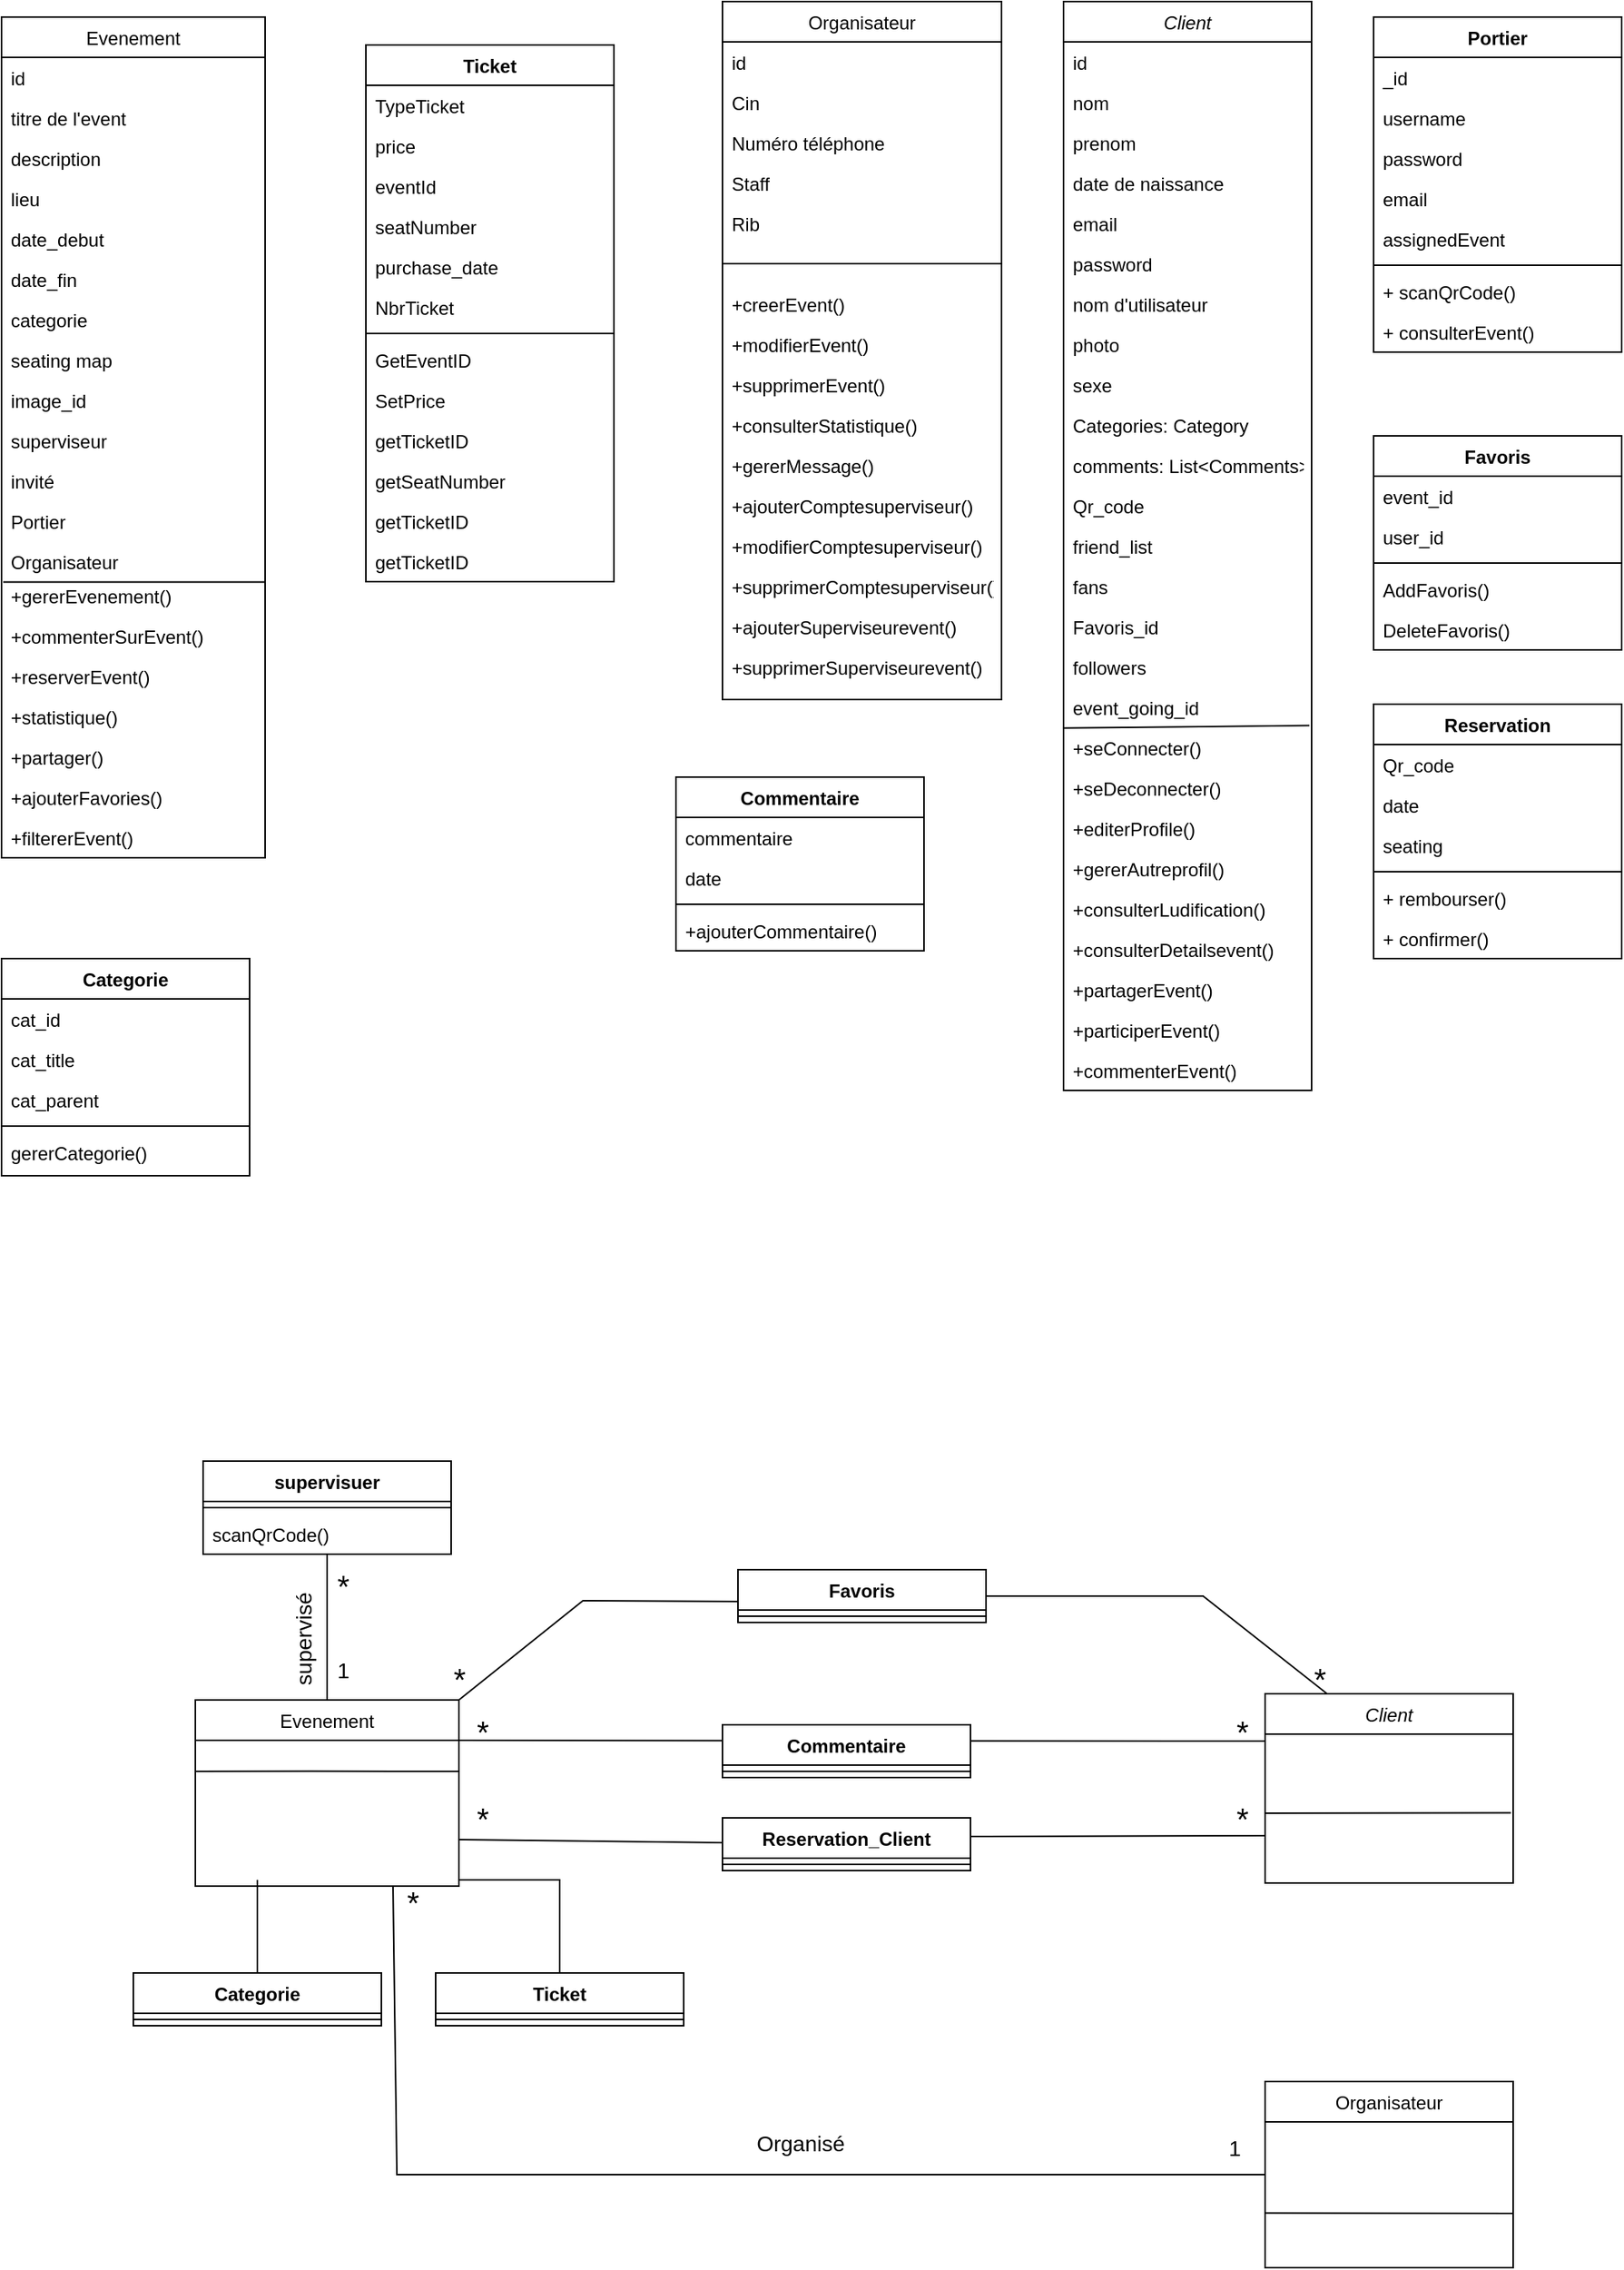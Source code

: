 <mxfile version="21.0.2" type="github">
  <diagram id="C5RBs43oDa-KdzZeNtuy" name="Page-1">
    <mxGraphModel dx="2037" dy="1052" grid="1" gridSize="10" guides="1" tooltips="1" connect="1" arrows="1" fold="1" page="1" pageScale="1" pageWidth="1169" pageHeight="827" math="0" shadow="0">
      <root>
        <mxCell id="WIyWlLk6GJQsqaUBKTNV-0" />
        <mxCell id="WIyWlLk6GJQsqaUBKTNV-1" parent="WIyWlLk6GJQsqaUBKTNV-0" />
        <mxCell id="lZmtQ1H5wP_6aCsop2Vp-1" value="Favoris" style="swimlane;fontStyle=1;align=center;verticalAlign=top;childLayout=stackLayout;horizontal=1;startSize=26;horizontalStack=0;resizeParent=1;resizeParentMax=0;resizeLast=0;collapsible=1;marginBottom=0;" parent="WIyWlLk6GJQsqaUBKTNV-1" vertex="1">
          <mxGeometry x="940" y="320" width="160" height="138" as="geometry" />
        </mxCell>
        <mxCell id="lZmtQ1H5wP_6aCsop2Vp-3" value="event_id" style="text;strokeColor=none;fillColor=none;align=left;verticalAlign=top;spacingLeft=4;spacingRight=4;overflow=hidden;rotatable=0;points=[[0,0.5],[1,0.5]];portConstraint=eastwest;" parent="lZmtQ1H5wP_6aCsop2Vp-1" vertex="1">
          <mxGeometry y="26" width="160" height="26" as="geometry" />
        </mxCell>
        <mxCell id="lZmtQ1H5wP_6aCsop2Vp-4" value="user_id" style="text;strokeColor=none;fillColor=none;align=left;verticalAlign=top;spacingLeft=4;spacingRight=4;overflow=hidden;rotatable=0;points=[[0,0.5],[1,0.5]];portConstraint=eastwest;" parent="lZmtQ1H5wP_6aCsop2Vp-1" vertex="1">
          <mxGeometry y="52" width="160" height="26" as="geometry" />
        </mxCell>
        <mxCell id="lZmtQ1H5wP_6aCsop2Vp-5" value="" style="line;strokeWidth=1;fillColor=none;align=left;verticalAlign=middle;spacingTop=-1;spacingLeft=3;spacingRight=3;rotatable=0;labelPosition=right;points=[];portConstraint=eastwest;strokeColor=inherit;" parent="lZmtQ1H5wP_6aCsop2Vp-1" vertex="1">
          <mxGeometry y="78" width="160" height="8" as="geometry" />
        </mxCell>
        <mxCell id="lZmtQ1H5wP_6aCsop2Vp-6" value="AddFavoris()" style="text;strokeColor=none;fillColor=none;align=left;verticalAlign=top;spacingLeft=4;spacingRight=4;overflow=hidden;rotatable=0;points=[[0,0.5],[1,0.5]];portConstraint=eastwest;" parent="lZmtQ1H5wP_6aCsop2Vp-1" vertex="1">
          <mxGeometry y="86" width="160" height="26" as="geometry" />
        </mxCell>
        <mxCell id="lZmtQ1H5wP_6aCsop2Vp-7" value="DeleteFavoris()" style="text;strokeColor=none;fillColor=none;align=left;verticalAlign=top;spacingLeft=4;spacingRight=4;overflow=hidden;rotatable=0;points=[[0,0.5],[1,0.5]];portConstraint=eastwest;" parent="lZmtQ1H5wP_6aCsop2Vp-1" vertex="1">
          <mxGeometry y="112" width="160" height="26" as="geometry" />
        </mxCell>
        <mxCell id="lZmtQ1H5wP_6aCsop2Vp-9" value="Categorie" style="swimlane;fontStyle=1;align=center;verticalAlign=top;childLayout=stackLayout;horizontal=1;startSize=26;horizontalStack=0;resizeParent=1;resizeParentMax=0;resizeLast=0;collapsible=1;marginBottom=0;" parent="WIyWlLk6GJQsqaUBKTNV-1" vertex="1">
          <mxGeometry x="55" y="657" width="160" height="140" as="geometry" />
        </mxCell>
        <mxCell id="lZmtQ1H5wP_6aCsop2Vp-10" value="cat_id" style="text;strokeColor=none;fillColor=none;align=left;verticalAlign=top;spacingLeft=4;spacingRight=4;overflow=hidden;rotatable=0;points=[[0,0.5],[1,0.5]];portConstraint=eastwest;" parent="lZmtQ1H5wP_6aCsop2Vp-9" vertex="1">
          <mxGeometry y="26" width="160" height="26" as="geometry" />
        </mxCell>
        <mxCell id="lZmtQ1H5wP_6aCsop2Vp-11" value="cat_title" style="text;strokeColor=none;fillColor=none;align=left;verticalAlign=top;spacingLeft=4;spacingRight=4;overflow=hidden;rotatable=0;points=[[0,0.5],[1,0.5]];portConstraint=eastwest;" parent="lZmtQ1H5wP_6aCsop2Vp-9" vertex="1">
          <mxGeometry y="52" width="160" height="26" as="geometry" />
        </mxCell>
        <mxCell id="lZmtQ1H5wP_6aCsop2Vp-12" value="cat_parent&#xa;" style="text;strokeColor=none;fillColor=none;align=left;verticalAlign=top;spacingLeft=4;spacingRight=4;overflow=hidden;rotatable=0;points=[[0,0.5],[1,0.5]];portConstraint=eastwest;" parent="lZmtQ1H5wP_6aCsop2Vp-9" vertex="1">
          <mxGeometry y="78" width="160" height="26" as="geometry" />
        </mxCell>
        <mxCell id="lZmtQ1H5wP_6aCsop2Vp-13" value="" style="line;strokeWidth=1;fillColor=none;align=left;verticalAlign=middle;spacingTop=-1;spacingLeft=3;spacingRight=3;rotatable=0;labelPosition=right;points=[];portConstraint=eastwest;strokeColor=inherit;" parent="lZmtQ1H5wP_6aCsop2Vp-9" vertex="1">
          <mxGeometry y="104" width="160" height="8" as="geometry" />
        </mxCell>
        <mxCell id="lZmtQ1H5wP_6aCsop2Vp-16" value="gererCategorie()" style="text;strokeColor=none;fillColor=none;align=left;verticalAlign=top;spacingLeft=4;spacingRight=4;overflow=hidden;rotatable=0;points=[[0,0.5],[1,0.5]];portConstraint=eastwest;" parent="lZmtQ1H5wP_6aCsop2Vp-9" vertex="1">
          <mxGeometry y="112" width="160" height="28" as="geometry" />
        </mxCell>
        <mxCell id="lZmtQ1H5wP_6aCsop2Vp-17" value="Evenement" style="swimlane;fontStyle=0;align=center;verticalAlign=top;childLayout=stackLayout;horizontal=1;startSize=26;horizontalStack=0;resizeParent=1;resizeLast=0;collapsible=1;marginBottom=0;rounded=0;shadow=0;strokeWidth=1;" parent="WIyWlLk6GJQsqaUBKTNV-1" vertex="1">
          <mxGeometry x="55" y="50" width="170" height="542" as="geometry">
            <mxRectangle x="550" y="140" width="160" height="26" as="alternateBounds" />
          </mxGeometry>
        </mxCell>
        <mxCell id="lZmtQ1H5wP_6aCsop2Vp-18" value="id" style="text;align=left;verticalAlign=top;spacingLeft=4;spacingRight=4;overflow=hidden;rotatable=0;points=[[0,0.5],[1,0.5]];portConstraint=eastwest;" parent="lZmtQ1H5wP_6aCsop2Vp-17" vertex="1">
          <mxGeometry y="26" width="170" height="26" as="geometry" />
        </mxCell>
        <mxCell id="lZmtQ1H5wP_6aCsop2Vp-19" value="titre de l&#39;event" style="text;align=left;verticalAlign=top;spacingLeft=4;spacingRight=4;overflow=hidden;rotatable=0;points=[[0,0.5],[1,0.5]];portConstraint=eastwest;rounded=0;shadow=0;html=0;" parent="lZmtQ1H5wP_6aCsop2Vp-17" vertex="1">
          <mxGeometry y="52" width="170" height="26" as="geometry" />
        </mxCell>
        <mxCell id="lZmtQ1H5wP_6aCsop2Vp-20" value="description" style="text;align=left;verticalAlign=top;spacingLeft=4;spacingRight=4;overflow=hidden;rotatable=0;points=[[0,0.5],[1,0.5]];portConstraint=eastwest;rounded=0;shadow=0;html=0;" parent="lZmtQ1H5wP_6aCsop2Vp-17" vertex="1">
          <mxGeometry y="78" width="170" height="26" as="geometry" />
        </mxCell>
        <mxCell id="jZ8oxcnhQq2OSQlXtg_j-2" value="lieu" style="text;align=left;verticalAlign=top;spacingLeft=4;spacingRight=4;overflow=hidden;rotatable=0;points=[[0,0.5],[1,0.5]];portConstraint=eastwest;rounded=0;shadow=0;html=0;" parent="lZmtQ1H5wP_6aCsop2Vp-17" vertex="1">
          <mxGeometry y="104" width="170" height="26" as="geometry" />
        </mxCell>
        <mxCell id="lZmtQ1H5wP_6aCsop2Vp-21" value="date_debut" style="text;align=left;verticalAlign=top;spacingLeft=4;spacingRight=4;overflow=hidden;rotatable=0;points=[[0,0.5],[1,0.5]];portConstraint=eastwest;rounded=0;shadow=0;html=0;" parent="lZmtQ1H5wP_6aCsop2Vp-17" vertex="1">
          <mxGeometry y="130" width="170" height="26" as="geometry" />
        </mxCell>
        <mxCell id="lZmtQ1H5wP_6aCsop2Vp-22" value="date_fin" style="text;align=left;verticalAlign=top;spacingLeft=4;spacingRight=4;overflow=hidden;rotatable=0;points=[[0,0.5],[1,0.5]];portConstraint=eastwest;rounded=0;shadow=0;html=0;" parent="lZmtQ1H5wP_6aCsop2Vp-17" vertex="1">
          <mxGeometry y="156" width="170" height="26" as="geometry" />
        </mxCell>
        <mxCell id="lZmtQ1H5wP_6aCsop2Vp-23" value="categorie" style="text;align=left;verticalAlign=top;spacingLeft=4;spacingRight=4;overflow=hidden;rotatable=0;points=[[0,0.5],[1,0.5]];portConstraint=eastwest;" parent="lZmtQ1H5wP_6aCsop2Vp-17" vertex="1">
          <mxGeometry y="182" width="170" height="26" as="geometry" />
        </mxCell>
        <mxCell id="lZmtQ1H5wP_6aCsop2Vp-24" value="seating map" style="text;align=left;verticalAlign=top;spacingLeft=4;spacingRight=4;overflow=hidden;rotatable=0;points=[[0,0.5],[1,0.5]];portConstraint=eastwest;" parent="lZmtQ1H5wP_6aCsop2Vp-17" vertex="1">
          <mxGeometry y="208" width="170" height="26" as="geometry" />
        </mxCell>
        <mxCell id="lZmtQ1H5wP_6aCsop2Vp-25" value="image_id&#xa;" style="text;align=left;verticalAlign=top;spacingLeft=4;spacingRight=4;overflow=hidden;rotatable=0;points=[[0,0.5],[1,0.5]];portConstraint=eastwest;" parent="lZmtQ1H5wP_6aCsop2Vp-17" vertex="1">
          <mxGeometry y="234" width="170" height="26" as="geometry" />
        </mxCell>
        <mxCell id="lZmtQ1H5wP_6aCsop2Vp-26" value="superviseur" style="text;align=left;verticalAlign=top;spacingLeft=4;spacingRight=4;overflow=hidden;rotatable=0;points=[[0,0.5],[1,0.5]];portConstraint=eastwest;" parent="lZmtQ1H5wP_6aCsop2Vp-17" vertex="1">
          <mxGeometry y="260" width="170" height="26" as="geometry" />
        </mxCell>
        <mxCell id="lZmtQ1H5wP_6aCsop2Vp-27" value="invité" style="text;align=left;verticalAlign=top;spacingLeft=4;spacingRight=4;overflow=hidden;rotatable=0;points=[[0,0.5],[1,0.5]];portConstraint=eastwest;" parent="lZmtQ1H5wP_6aCsop2Vp-17" vertex="1">
          <mxGeometry y="286" width="170" height="26" as="geometry" />
        </mxCell>
        <mxCell id="lZmtQ1H5wP_6aCsop2Vp-28" value="Portier" style="text;align=left;verticalAlign=top;spacingLeft=4;spacingRight=4;overflow=hidden;rotatable=0;points=[[0,0.5],[1,0.5]];portConstraint=eastwest;" parent="lZmtQ1H5wP_6aCsop2Vp-17" vertex="1">
          <mxGeometry y="312" width="170" height="26" as="geometry" />
        </mxCell>
        <mxCell id="lZmtQ1H5wP_6aCsop2Vp-31" value="Organisateur" style="text;align=left;verticalAlign=top;spacingLeft=4;spacingRight=4;overflow=hidden;rotatable=0;points=[[0,0.5],[1,0.5]];portConstraint=eastwest;" parent="lZmtQ1H5wP_6aCsop2Vp-17" vertex="1">
          <mxGeometry y="338" width="170" height="22" as="geometry" />
        </mxCell>
        <mxCell id="lZmtQ1H5wP_6aCsop2Vp-33" value="+gererEvenement()" style="text;strokeColor=none;fillColor=none;align=left;verticalAlign=top;spacingLeft=4;spacingRight=4;overflow=hidden;rotatable=0;points=[[0,0.5],[1,0.5]];portConstraint=eastwest;" parent="lZmtQ1H5wP_6aCsop2Vp-17" vertex="1">
          <mxGeometry y="360" width="170" height="26" as="geometry" />
        </mxCell>
        <mxCell id="jZ8oxcnhQq2OSQlXtg_j-3" value="" style="endArrow=none;html=1;rounded=0;exitX=0.006;exitY=0.165;exitDx=0;exitDy=0;exitPerimeter=0;entryX=1;entryY=0.165;entryDx=0;entryDy=0;entryPerimeter=0;" parent="lZmtQ1H5wP_6aCsop2Vp-17" source="lZmtQ1H5wP_6aCsop2Vp-33" target="lZmtQ1H5wP_6aCsop2Vp-33" edge="1">
          <mxGeometry width="50" height="50" relative="1" as="geometry">
            <mxPoint x="180" y="460" as="sourcePoint" />
            <mxPoint x="230" y="410" as="targetPoint" />
          </mxGeometry>
        </mxCell>
        <mxCell id="jZ8oxcnhQq2OSQlXtg_j-4" value="+commenterSurEvent()" style="text;strokeColor=none;fillColor=none;align=left;verticalAlign=top;spacingLeft=4;spacingRight=4;overflow=hidden;rotatable=0;points=[[0,0.5],[1,0.5]];portConstraint=eastwest;" parent="lZmtQ1H5wP_6aCsop2Vp-17" vertex="1">
          <mxGeometry y="386" width="170" height="26" as="geometry" />
        </mxCell>
        <mxCell id="jZ8oxcnhQq2OSQlXtg_j-5" value="+reserverEvent()" style="text;strokeColor=none;fillColor=none;align=left;verticalAlign=top;spacingLeft=4;spacingRight=4;overflow=hidden;rotatable=0;points=[[0,0.5],[1,0.5]];portConstraint=eastwest;" parent="lZmtQ1H5wP_6aCsop2Vp-17" vertex="1">
          <mxGeometry y="412" width="170" height="26" as="geometry" />
        </mxCell>
        <mxCell id="jZ8oxcnhQq2OSQlXtg_j-6" value="+statistique()" style="text;strokeColor=none;fillColor=none;align=left;verticalAlign=top;spacingLeft=4;spacingRight=4;overflow=hidden;rotatable=0;points=[[0,0.5],[1,0.5]];portConstraint=eastwest;" parent="lZmtQ1H5wP_6aCsop2Vp-17" vertex="1">
          <mxGeometry y="438" width="170" height="26" as="geometry" />
        </mxCell>
        <mxCell id="jZ8oxcnhQq2OSQlXtg_j-7" value="+partager()" style="text;strokeColor=none;fillColor=none;align=left;verticalAlign=top;spacingLeft=4;spacingRight=4;overflow=hidden;rotatable=0;points=[[0,0.5],[1,0.5]];portConstraint=eastwest;" parent="lZmtQ1H5wP_6aCsop2Vp-17" vertex="1">
          <mxGeometry y="464" width="170" height="26" as="geometry" />
        </mxCell>
        <mxCell id="jZ8oxcnhQq2OSQlXtg_j-8" value="+ajouterFavories()" style="text;strokeColor=none;fillColor=none;align=left;verticalAlign=top;spacingLeft=4;spacingRight=4;overflow=hidden;rotatable=0;points=[[0,0.5],[1,0.5]];portConstraint=eastwest;" parent="lZmtQ1H5wP_6aCsop2Vp-17" vertex="1">
          <mxGeometry y="490" width="170" height="26" as="geometry" />
        </mxCell>
        <mxCell id="jZ8oxcnhQq2OSQlXtg_j-9" value="+filtererEvent()" style="text;strokeColor=none;fillColor=none;align=left;verticalAlign=top;spacingLeft=4;spacingRight=4;overflow=hidden;rotatable=0;points=[[0,0.5],[1,0.5]];portConstraint=eastwest;" parent="lZmtQ1H5wP_6aCsop2Vp-17" vertex="1">
          <mxGeometry y="516" width="170" height="26" as="geometry" />
        </mxCell>
        <mxCell id="lZmtQ1H5wP_6aCsop2Vp-57" value="Ticket" style="swimlane;fontStyle=1;align=center;verticalAlign=top;childLayout=stackLayout;horizontal=1;startSize=26;horizontalStack=0;resizeParent=1;resizeParentMax=0;resizeLast=0;collapsible=1;marginBottom=0;" parent="WIyWlLk6GJQsqaUBKTNV-1" vertex="1">
          <mxGeometry x="290" y="68" width="160" height="346" as="geometry" />
        </mxCell>
        <mxCell id="lZmtQ1H5wP_6aCsop2Vp-58" value="TypeTicket&#xa;" style="text;strokeColor=none;fillColor=none;align=left;verticalAlign=top;spacingLeft=4;spacingRight=4;overflow=hidden;rotatable=0;points=[[0,0.5],[1,0.5]];portConstraint=eastwest;" parent="lZmtQ1H5wP_6aCsop2Vp-57" vertex="1">
          <mxGeometry y="26" width="160" height="26" as="geometry" />
        </mxCell>
        <mxCell id="lZmtQ1H5wP_6aCsop2Vp-59" value="price" style="text;strokeColor=none;fillColor=none;align=left;verticalAlign=top;spacingLeft=4;spacingRight=4;overflow=hidden;rotatable=0;points=[[0,0.5],[1,0.5]];portConstraint=eastwest;" parent="lZmtQ1H5wP_6aCsop2Vp-57" vertex="1">
          <mxGeometry y="52" width="160" height="26" as="geometry" />
        </mxCell>
        <mxCell id="lZmtQ1H5wP_6aCsop2Vp-60" value="eventId" style="text;strokeColor=none;fillColor=none;align=left;verticalAlign=top;spacingLeft=4;spacingRight=4;overflow=hidden;rotatable=0;points=[[0,0.5],[1,0.5]];portConstraint=eastwest;" parent="lZmtQ1H5wP_6aCsop2Vp-57" vertex="1">
          <mxGeometry y="78" width="160" height="26" as="geometry" />
        </mxCell>
        <mxCell id="lZmtQ1H5wP_6aCsop2Vp-61" value="seatNumber" style="text;strokeColor=none;fillColor=none;align=left;verticalAlign=top;spacingLeft=4;spacingRight=4;overflow=hidden;rotatable=0;points=[[0,0.5],[1,0.5]];portConstraint=eastwest;" parent="lZmtQ1H5wP_6aCsop2Vp-57" vertex="1">
          <mxGeometry y="104" width="160" height="26" as="geometry" />
        </mxCell>
        <mxCell id="lZmtQ1H5wP_6aCsop2Vp-62" value="purchase_date" style="text;strokeColor=none;fillColor=none;align=left;verticalAlign=top;spacingLeft=4;spacingRight=4;overflow=hidden;rotatable=0;points=[[0,0.5],[1,0.5]];portConstraint=eastwest;" parent="lZmtQ1H5wP_6aCsop2Vp-57" vertex="1">
          <mxGeometry y="130" width="160" height="26" as="geometry" />
        </mxCell>
        <mxCell id="lZmtQ1H5wP_6aCsop2Vp-63" value="NbrTicket" style="text;strokeColor=none;fillColor=none;align=left;verticalAlign=top;spacingLeft=4;spacingRight=4;overflow=hidden;rotatable=0;points=[[0,0.5],[1,0.5]];portConstraint=eastwest;" parent="lZmtQ1H5wP_6aCsop2Vp-57" vertex="1">
          <mxGeometry y="156" width="160" height="26" as="geometry" />
        </mxCell>
        <mxCell id="lZmtQ1H5wP_6aCsop2Vp-64" value="" style="line;strokeWidth=1;fillColor=none;align=left;verticalAlign=middle;spacingTop=-1;spacingLeft=3;spacingRight=3;rotatable=0;labelPosition=right;points=[];portConstraint=eastwest;strokeColor=inherit;" parent="lZmtQ1H5wP_6aCsop2Vp-57" vertex="1">
          <mxGeometry y="182" width="160" height="8" as="geometry" />
        </mxCell>
        <mxCell id="lZmtQ1H5wP_6aCsop2Vp-65" value="GetEventID" style="text;strokeColor=none;fillColor=none;align=left;verticalAlign=top;spacingLeft=4;spacingRight=4;overflow=hidden;rotatable=0;points=[[0,0.5],[1,0.5]];portConstraint=eastwest;" parent="lZmtQ1H5wP_6aCsop2Vp-57" vertex="1">
          <mxGeometry y="190" width="160" height="26" as="geometry" />
        </mxCell>
        <mxCell id="lZmtQ1H5wP_6aCsop2Vp-66" value="SetPrice" style="text;strokeColor=none;fillColor=none;align=left;verticalAlign=top;spacingLeft=4;spacingRight=4;overflow=hidden;rotatable=0;points=[[0,0.5],[1,0.5]];portConstraint=eastwest;" parent="lZmtQ1H5wP_6aCsop2Vp-57" vertex="1">
          <mxGeometry y="216" width="160" height="26" as="geometry" />
        </mxCell>
        <mxCell id="lZmtQ1H5wP_6aCsop2Vp-67" value="getTicketID" style="text;strokeColor=none;fillColor=none;align=left;verticalAlign=top;spacingLeft=4;spacingRight=4;overflow=hidden;rotatable=0;points=[[0,0.5],[1,0.5]];portConstraint=eastwest;" parent="lZmtQ1H5wP_6aCsop2Vp-57" vertex="1">
          <mxGeometry y="242" width="160" height="26" as="geometry" />
        </mxCell>
        <mxCell id="lZmtQ1H5wP_6aCsop2Vp-68" value="getSeatNumber" style="text;strokeColor=none;fillColor=none;align=left;verticalAlign=top;spacingLeft=4;spacingRight=4;overflow=hidden;rotatable=0;points=[[0,0.5],[1,0.5]];portConstraint=eastwest;" parent="lZmtQ1H5wP_6aCsop2Vp-57" vertex="1">
          <mxGeometry y="268" width="160" height="26" as="geometry" />
        </mxCell>
        <mxCell id="lZmtQ1H5wP_6aCsop2Vp-69" value="getTicketID" style="text;strokeColor=none;fillColor=none;align=left;verticalAlign=top;spacingLeft=4;spacingRight=4;overflow=hidden;rotatable=0;points=[[0,0.5],[1,0.5]];portConstraint=eastwest;" parent="lZmtQ1H5wP_6aCsop2Vp-57" vertex="1">
          <mxGeometry y="294" width="160" height="26" as="geometry" />
        </mxCell>
        <mxCell id="lZmtQ1H5wP_6aCsop2Vp-70" value="getTicketID" style="text;strokeColor=none;fillColor=none;align=left;verticalAlign=top;spacingLeft=4;spacingRight=4;overflow=hidden;rotatable=0;points=[[0,0.5],[1,0.5]];portConstraint=eastwest;" parent="lZmtQ1H5wP_6aCsop2Vp-57" vertex="1">
          <mxGeometry y="320" width="160" height="26" as="geometry" />
        </mxCell>
        <mxCell id="lZmtQ1H5wP_6aCsop2Vp-71" value="Client" style="swimlane;fontStyle=2;align=center;verticalAlign=top;childLayout=stackLayout;horizontal=1;startSize=26;horizontalStack=0;resizeParent=1;resizeLast=0;collapsible=1;marginBottom=0;rounded=0;shadow=0;strokeWidth=1;" parent="WIyWlLk6GJQsqaUBKTNV-1" vertex="1">
          <mxGeometry x="740" y="40" width="160" height="702" as="geometry">
            <mxRectangle x="230" y="140" width="160" height="26" as="alternateBounds" />
          </mxGeometry>
        </mxCell>
        <mxCell id="lZmtQ1H5wP_6aCsop2Vp-72" value="id" style="text;align=left;verticalAlign=top;spacingLeft=4;spacingRight=4;overflow=hidden;rotatable=0;points=[[0,0.5],[1,0.5]];portConstraint=eastwest;" parent="lZmtQ1H5wP_6aCsop2Vp-71" vertex="1">
          <mxGeometry y="26" width="160" height="26" as="geometry" />
        </mxCell>
        <mxCell id="lZmtQ1H5wP_6aCsop2Vp-73" value="nom" style="text;align=left;verticalAlign=top;spacingLeft=4;spacingRight=4;overflow=hidden;rotatable=0;points=[[0,0.5],[1,0.5]];portConstraint=eastwest;rounded=0;shadow=0;html=0;" parent="lZmtQ1H5wP_6aCsop2Vp-71" vertex="1">
          <mxGeometry y="52" width="160" height="26" as="geometry" />
        </mxCell>
        <mxCell id="lZmtQ1H5wP_6aCsop2Vp-74" value="prenom" style="text;align=left;verticalAlign=top;spacingLeft=4;spacingRight=4;overflow=hidden;rotatable=0;points=[[0,0.5],[1,0.5]];portConstraint=eastwest;rounded=0;shadow=0;html=0;" parent="lZmtQ1H5wP_6aCsop2Vp-71" vertex="1">
          <mxGeometry y="78" width="160" height="26" as="geometry" />
        </mxCell>
        <mxCell id="lZmtQ1H5wP_6aCsop2Vp-75" value="date de naissance" style="text;align=left;verticalAlign=top;spacingLeft=4;spacingRight=4;overflow=hidden;rotatable=0;points=[[0,0.5],[1,0.5]];portConstraint=eastwest;" parent="lZmtQ1H5wP_6aCsop2Vp-71" vertex="1">
          <mxGeometry y="104" width="160" height="26" as="geometry" />
        </mxCell>
        <mxCell id="lZmtQ1H5wP_6aCsop2Vp-76" value="email" style="text;align=left;verticalAlign=top;spacingLeft=4;spacingRight=4;overflow=hidden;rotatable=0;points=[[0,0.5],[1,0.5]];portConstraint=eastwest;" parent="lZmtQ1H5wP_6aCsop2Vp-71" vertex="1">
          <mxGeometry y="130" width="160" height="26" as="geometry" />
        </mxCell>
        <mxCell id="lZmtQ1H5wP_6aCsop2Vp-77" value="" style="endArrow=none;html=1;rounded=0;exitX=0.001;exitY=0.014;exitDx=0;exitDy=0;exitPerimeter=0;entryX=0.991;entryY=-0.046;entryDx=0;entryDy=0;entryPerimeter=0;" parent="lZmtQ1H5wP_6aCsop2Vp-71" source="lZmtQ1H5wP_6aCsop2Vp-91" target="lZmtQ1H5wP_6aCsop2Vp-91" edge="1">
          <mxGeometry width="50" height="50" relative="1" as="geometry">
            <mxPoint y="390" as="sourcePoint" />
            <mxPoint x="160" y="450" as="targetPoint" />
            <Array as="points" />
          </mxGeometry>
        </mxCell>
        <mxCell id="lZmtQ1H5wP_6aCsop2Vp-78" value="password" style="text;align=left;verticalAlign=top;spacingLeft=4;spacingRight=4;overflow=hidden;rotatable=0;points=[[0,0.5],[1,0.5]];portConstraint=eastwest;" parent="lZmtQ1H5wP_6aCsop2Vp-71" vertex="1">
          <mxGeometry y="156" width="160" height="26" as="geometry" />
        </mxCell>
        <mxCell id="lZmtQ1H5wP_6aCsop2Vp-79" value="nom d&#39;utilisateur" style="text;align=left;verticalAlign=top;spacingLeft=4;spacingRight=4;overflow=hidden;rotatable=0;points=[[0,0.5],[1,0.5]];portConstraint=eastwest;" parent="lZmtQ1H5wP_6aCsop2Vp-71" vertex="1">
          <mxGeometry y="182" width="160" height="26" as="geometry" />
        </mxCell>
        <mxCell id="lZmtQ1H5wP_6aCsop2Vp-80" value="photo" style="text;align=left;verticalAlign=top;spacingLeft=4;spacingRight=4;overflow=hidden;rotatable=0;points=[[0,0.5],[1,0.5]];portConstraint=eastwest;" parent="lZmtQ1H5wP_6aCsop2Vp-71" vertex="1">
          <mxGeometry y="208" width="160" height="26" as="geometry" />
        </mxCell>
        <mxCell id="lZmtQ1H5wP_6aCsop2Vp-81" value="sexe" style="text;align=left;verticalAlign=top;spacingLeft=4;spacingRight=4;overflow=hidden;rotatable=0;points=[[0,0.5],[1,0.5]];portConstraint=eastwest;" parent="lZmtQ1H5wP_6aCsop2Vp-71" vertex="1">
          <mxGeometry y="234" width="160" height="26" as="geometry" />
        </mxCell>
        <mxCell id="lZmtQ1H5wP_6aCsop2Vp-82" value="Categories: Category" style="text;align=left;verticalAlign=top;spacingLeft=4;spacingRight=4;overflow=hidden;rotatable=0;points=[[0,0.5],[1,0.5]];portConstraint=eastwest;" parent="lZmtQ1H5wP_6aCsop2Vp-71" vertex="1">
          <mxGeometry y="260" width="160" height="26" as="geometry" />
        </mxCell>
        <mxCell id="lZmtQ1H5wP_6aCsop2Vp-83" value="comments: List&lt;Comments&gt;" style="text;align=left;verticalAlign=top;spacingLeft=4;spacingRight=4;overflow=hidden;rotatable=0;points=[[0,0.5],[1,0.5]];portConstraint=eastwest;" parent="lZmtQ1H5wP_6aCsop2Vp-71" vertex="1">
          <mxGeometry y="286" width="160" height="26" as="geometry" />
        </mxCell>
        <mxCell id="lZmtQ1H5wP_6aCsop2Vp-84" value="Qr_code" style="text;align=left;verticalAlign=top;spacingLeft=4;spacingRight=4;overflow=hidden;rotatable=0;points=[[0,0.5],[1,0.5]];portConstraint=eastwest;" parent="lZmtQ1H5wP_6aCsop2Vp-71" vertex="1">
          <mxGeometry y="312" width="160" height="26" as="geometry" />
        </mxCell>
        <mxCell id="lZmtQ1H5wP_6aCsop2Vp-85" value="friend_list" style="text;align=left;verticalAlign=top;spacingLeft=4;spacingRight=4;overflow=hidden;rotatable=0;points=[[0,0.5],[1,0.5]];portConstraint=eastwest;" parent="lZmtQ1H5wP_6aCsop2Vp-71" vertex="1">
          <mxGeometry y="338" width="160" height="26" as="geometry" />
        </mxCell>
        <mxCell id="lZmtQ1H5wP_6aCsop2Vp-86" value="fans" style="text;align=left;verticalAlign=top;spacingLeft=4;spacingRight=4;overflow=hidden;rotatable=0;points=[[0,0.5],[1,0.5]];portConstraint=eastwest;" parent="lZmtQ1H5wP_6aCsop2Vp-71" vertex="1">
          <mxGeometry y="364" width="160" height="26" as="geometry" />
        </mxCell>
        <mxCell id="lZmtQ1H5wP_6aCsop2Vp-88" value="Favoris_id" style="text;align=left;verticalAlign=top;spacingLeft=4;spacingRight=4;overflow=hidden;rotatable=0;points=[[0,0.5],[1,0.5]];portConstraint=eastwest;" parent="lZmtQ1H5wP_6aCsop2Vp-71" vertex="1">
          <mxGeometry y="390" width="160" height="26" as="geometry" />
        </mxCell>
        <mxCell id="lZmtQ1H5wP_6aCsop2Vp-89" value="followers" style="text;align=left;verticalAlign=top;spacingLeft=4;spacingRight=4;overflow=hidden;rotatable=0;points=[[0,0.5],[1,0.5]];portConstraint=eastwest;" parent="lZmtQ1H5wP_6aCsop2Vp-71" vertex="1">
          <mxGeometry y="416" width="160" height="26" as="geometry" />
        </mxCell>
        <mxCell id="lZmtQ1H5wP_6aCsop2Vp-90" value="event_going_id" style="text;align=left;verticalAlign=top;spacingLeft=4;spacingRight=4;overflow=hidden;rotatable=0;points=[[0,0.5],[1,0.5]];portConstraint=eastwest;" parent="lZmtQ1H5wP_6aCsop2Vp-71" vertex="1">
          <mxGeometry y="442" width="160" height="26" as="geometry" />
        </mxCell>
        <mxCell id="lZmtQ1H5wP_6aCsop2Vp-91" value="+seConnecter()" style="text;align=left;verticalAlign=top;spacingLeft=4;spacingRight=4;overflow=hidden;rotatable=0;points=[[0,0.5],[1,0.5]];portConstraint=eastwest;" parent="lZmtQ1H5wP_6aCsop2Vp-71" vertex="1">
          <mxGeometry y="468" width="160" height="26" as="geometry" />
        </mxCell>
        <mxCell id="jZ8oxcnhQq2OSQlXtg_j-13" value="+seDeconnecter()" style="text;align=left;verticalAlign=top;spacingLeft=4;spacingRight=4;overflow=hidden;rotatable=0;points=[[0,0.5],[1,0.5]];portConstraint=eastwest;" parent="lZmtQ1H5wP_6aCsop2Vp-71" vertex="1">
          <mxGeometry y="494" width="160" height="26" as="geometry" />
        </mxCell>
        <mxCell id="jZ8oxcnhQq2OSQlXtg_j-12" value="+editerProfile()" style="text;align=left;verticalAlign=top;spacingLeft=4;spacingRight=4;overflow=hidden;rotatable=0;points=[[0,0.5],[1,0.5]];portConstraint=eastwest;" parent="lZmtQ1H5wP_6aCsop2Vp-71" vertex="1">
          <mxGeometry y="520" width="160" height="26" as="geometry" />
        </mxCell>
        <mxCell id="jZ8oxcnhQq2OSQlXtg_j-14" value="+gererAutreprofil()" style="text;align=left;verticalAlign=top;spacingLeft=4;spacingRight=4;overflow=hidden;rotatable=0;points=[[0,0.5],[1,0.5]];portConstraint=eastwest;" parent="lZmtQ1H5wP_6aCsop2Vp-71" vertex="1">
          <mxGeometry y="546" width="160" height="26" as="geometry" />
        </mxCell>
        <mxCell id="jZ8oxcnhQq2OSQlXtg_j-16" value="+consulterLudification()" style="text;align=left;verticalAlign=top;spacingLeft=4;spacingRight=4;overflow=hidden;rotatable=0;points=[[0,0.5],[1,0.5]];portConstraint=eastwest;" parent="lZmtQ1H5wP_6aCsop2Vp-71" vertex="1">
          <mxGeometry y="572" width="160" height="26" as="geometry" />
        </mxCell>
        <mxCell id="jZ8oxcnhQq2OSQlXtg_j-17" value="+consulterDetailsevent()" style="text;align=left;verticalAlign=top;spacingLeft=4;spacingRight=4;overflow=hidden;rotatable=0;points=[[0,0.5],[1,0.5]];portConstraint=eastwest;" parent="lZmtQ1H5wP_6aCsop2Vp-71" vertex="1">
          <mxGeometry y="598" width="160" height="26" as="geometry" />
        </mxCell>
        <mxCell id="jZ8oxcnhQq2OSQlXtg_j-43" value="+partagerEvent()" style="text;align=left;verticalAlign=top;spacingLeft=4;spacingRight=4;overflow=hidden;rotatable=0;points=[[0,0.5],[1,0.5]];portConstraint=eastwest;" parent="lZmtQ1H5wP_6aCsop2Vp-71" vertex="1">
          <mxGeometry y="624" width="160" height="26" as="geometry" />
        </mxCell>
        <mxCell id="jZ8oxcnhQq2OSQlXtg_j-44" value="+participerEvent()" style="text;align=left;verticalAlign=top;spacingLeft=4;spacingRight=4;overflow=hidden;rotatable=0;points=[[0,0.5],[1,0.5]];portConstraint=eastwest;" parent="lZmtQ1H5wP_6aCsop2Vp-71" vertex="1">
          <mxGeometry y="650" width="160" height="26" as="geometry" />
        </mxCell>
        <mxCell id="jZ8oxcnhQq2OSQlXtg_j-45" value="+commenterEvent()" style="text;align=left;verticalAlign=top;spacingLeft=4;spacingRight=4;overflow=hidden;rotatable=0;points=[[0,0.5],[1,0.5]];portConstraint=eastwest;" parent="lZmtQ1H5wP_6aCsop2Vp-71" vertex="1">
          <mxGeometry y="676" width="160" height="26" as="geometry" />
        </mxCell>
        <mxCell id="lZmtQ1H5wP_6aCsop2Vp-99" value="Reservation" style="swimlane;fontStyle=1;align=center;verticalAlign=top;childLayout=stackLayout;horizontal=1;startSize=26;horizontalStack=0;resizeParent=1;resizeParentMax=0;resizeLast=0;collapsible=1;marginBottom=0;html=0;" parent="WIyWlLk6GJQsqaUBKTNV-1" vertex="1">
          <mxGeometry x="940" y="493" width="160" height="164" as="geometry" />
        </mxCell>
        <mxCell id="lZmtQ1H5wP_6aCsop2Vp-102" value="Qr_code" style="text;strokeColor=none;fillColor=none;align=left;verticalAlign=top;spacingLeft=4;spacingRight=4;overflow=hidden;rotatable=0;points=[[0,0.5],[1,0.5]];portConstraint=eastwest;" parent="lZmtQ1H5wP_6aCsop2Vp-99" vertex="1">
          <mxGeometry y="26" width="160" height="26" as="geometry" />
        </mxCell>
        <mxCell id="lZmtQ1H5wP_6aCsop2Vp-103" value="date" style="text;strokeColor=none;fillColor=none;align=left;verticalAlign=top;spacingLeft=4;spacingRight=4;overflow=hidden;rotatable=0;points=[[0,0.5],[1,0.5]];portConstraint=eastwest;" parent="lZmtQ1H5wP_6aCsop2Vp-99" vertex="1">
          <mxGeometry y="52" width="160" height="26" as="geometry" />
        </mxCell>
        <mxCell id="lZmtQ1H5wP_6aCsop2Vp-104" value="seating" style="text;strokeColor=none;fillColor=none;align=left;verticalAlign=top;spacingLeft=4;spacingRight=4;overflow=hidden;rotatable=0;points=[[0,0.5],[1,0.5]];portConstraint=eastwest;" parent="lZmtQ1H5wP_6aCsop2Vp-99" vertex="1">
          <mxGeometry y="78" width="160" height="26" as="geometry" />
        </mxCell>
        <mxCell id="lZmtQ1H5wP_6aCsop2Vp-105" value="" style="line;strokeWidth=1;fillColor=none;align=left;verticalAlign=middle;spacingTop=-1;spacingLeft=3;spacingRight=3;rotatable=0;labelPosition=right;points=[];portConstraint=eastwest;strokeColor=inherit;html=0;" parent="lZmtQ1H5wP_6aCsop2Vp-99" vertex="1">
          <mxGeometry y="104" width="160" height="8" as="geometry" />
        </mxCell>
        <mxCell id="lZmtQ1H5wP_6aCsop2Vp-106" value="+ rembourser()" style="text;strokeColor=none;fillColor=none;align=left;verticalAlign=top;spacingLeft=4;spacingRight=4;overflow=hidden;rotatable=0;points=[[0,0.5],[1,0.5]];portConstraint=eastwest;" parent="lZmtQ1H5wP_6aCsop2Vp-99" vertex="1">
          <mxGeometry y="112" width="160" height="26" as="geometry" />
        </mxCell>
        <mxCell id="jZ8oxcnhQq2OSQlXtg_j-10" value="+ confirmer()" style="text;strokeColor=none;fillColor=none;align=left;verticalAlign=top;spacingLeft=4;spacingRight=4;overflow=hidden;rotatable=0;points=[[0,0.5],[1,0.5]];portConstraint=eastwest;" parent="lZmtQ1H5wP_6aCsop2Vp-99" vertex="1">
          <mxGeometry y="138" width="160" height="26" as="geometry" />
        </mxCell>
        <mxCell id="lZmtQ1H5wP_6aCsop2Vp-107" value="Commentaire" style="swimlane;fontStyle=1;align=center;verticalAlign=top;childLayout=stackLayout;horizontal=1;startSize=26;horizontalStack=0;resizeParent=1;resizeParentMax=0;resizeLast=0;collapsible=1;marginBottom=0;html=0;" parent="WIyWlLk6GJQsqaUBKTNV-1" vertex="1">
          <mxGeometry x="490" y="540" width="160" height="112" as="geometry" />
        </mxCell>
        <mxCell id="lZmtQ1H5wP_6aCsop2Vp-108" value="commentaire&#xa;" style="text;strokeColor=none;fillColor=none;align=left;verticalAlign=top;spacingLeft=4;spacingRight=4;overflow=hidden;rotatable=0;points=[[0,0.5],[1,0.5]];portConstraint=eastwest;" parent="lZmtQ1H5wP_6aCsop2Vp-107" vertex="1">
          <mxGeometry y="26" width="160" height="26" as="geometry" />
        </mxCell>
        <mxCell id="jZ8oxcnhQq2OSQlXtg_j-56" value="date" style="text;strokeColor=none;fillColor=none;align=left;verticalAlign=top;spacingLeft=4;spacingRight=4;overflow=hidden;rotatable=0;points=[[0,0.5],[1,0.5]];portConstraint=eastwest;" parent="lZmtQ1H5wP_6aCsop2Vp-107" vertex="1">
          <mxGeometry y="52" width="160" height="26" as="geometry" />
        </mxCell>
        <mxCell id="lZmtQ1H5wP_6aCsop2Vp-112" value="" style="line;strokeWidth=1;fillColor=none;align=left;verticalAlign=middle;spacingTop=-1;spacingLeft=3;spacingRight=3;rotatable=0;labelPosition=right;points=[];portConstraint=eastwest;strokeColor=inherit;html=0;" parent="lZmtQ1H5wP_6aCsop2Vp-107" vertex="1">
          <mxGeometry y="78" width="160" height="8" as="geometry" />
        </mxCell>
        <mxCell id="lZmtQ1H5wP_6aCsop2Vp-113" value="+ajouterCommentaire()" style="text;strokeColor=none;fillColor=none;align=left;verticalAlign=top;spacingLeft=4;spacingRight=4;overflow=hidden;rotatable=0;points=[[0,0.5],[1,0.5]];portConstraint=eastwest;" parent="lZmtQ1H5wP_6aCsop2Vp-107" vertex="1">
          <mxGeometry y="86" width="160" height="26" as="geometry" />
        </mxCell>
        <mxCell id="lZmtQ1H5wP_6aCsop2Vp-114" value="Portier" style="swimlane;fontStyle=1;align=center;verticalAlign=top;childLayout=stackLayout;horizontal=1;startSize=26;horizontalStack=0;resizeParent=1;resizeParentMax=0;resizeLast=0;collapsible=1;marginBottom=0;html=0;" parent="WIyWlLk6GJQsqaUBKTNV-1" vertex="1">
          <mxGeometry x="940" y="50" width="160" height="216" as="geometry" />
        </mxCell>
        <mxCell id="lZmtQ1H5wP_6aCsop2Vp-115" value="_id" style="text;strokeColor=none;fillColor=none;align=left;verticalAlign=top;spacingLeft=4;spacingRight=4;overflow=hidden;rotatable=0;points=[[0,0.5],[1,0.5]];portConstraint=eastwest;" parent="lZmtQ1H5wP_6aCsop2Vp-114" vertex="1">
          <mxGeometry y="26" width="160" height="26" as="geometry" />
        </mxCell>
        <mxCell id="lZmtQ1H5wP_6aCsop2Vp-116" value="username" style="text;strokeColor=none;fillColor=none;align=left;verticalAlign=top;spacingLeft=4;spacingRight=4;overflow=hidden;rotatable=0;points=[[0,0.5],[1,0.5]];portConstraint=eastwest;" parent="lZmtQ1H5wP_6aCsop2Vp-114" vertex="1">
          <mxGeometry y="52" width="160" height="26" as="geometry" />
        </mxCell>
        <mxCell id="lZmtQ1H5wP_6aCsop2Vp-117" value="password" style="text;strokeColor=none;fillColor=none;align=left;verticalAlign=top;spacingLeft=4;spacingRight=4;overflow=hidden;rotatable=0;points=[[0,0.5],[1,0.5]];portConstraint=eastwest;" parent="lZmtQ1H5wP_6aCsop2Vp-114" vertex="1">
          <mxGeometry y="78" width="160" height="26" as="geometry" />
        </mxCell>
        <mxCell id="lZmtQ1H5wP_6aCsop2Vp-119" value="email" style="text;strokeColor=none;fillColor=none;align=left;verticalAlign=top;spacingLeft=4;spacingRight=4;overflow=hidden;rotatable=0;points=[[0,0.5],[1,0.5]];portConstraint=eastwest;" parent="lZmtQ1H5wP_6aCsop2Vp-114" vertex="1">
          <mxGeometry y="104" width="160" height="26" as="geometry" />
        </mxCell>
        <mxCell id="lZmtQ1H5wP_6aCsop2Vp-118" value="assignedEvent" style="text;strokeColor=none;fillColor=none;align=left;verticalAlign=top;spacingLeft=4;spacingRight=4;overflow=hidden;rotatable=0;points=[[0,0.5],[1,0.5]];portConstraint=eastwest;" parent="lZmtQ1H5wP_6aCsop2Vp-114" vertex="1">
          <mxGeometry y="130" width="160" height="26" as="geometry" />
        </mxCell>
        <mxCell id="lZmtQ1H5wP_6aCsop2Vp-120" value="" style="line;strokeWidth=1;fillColor=none;align=left;verticalAlign=middle;spacingTop=-1;spacingLeft=3;spacingRight=3;rotatable=0;labelPosition=right;points=[];portConstraint=eastwest;strokeColor=inherit;html=0;" parent="lZmtQ1H5wP_6aCsop2Vp-114" vertex="1">
          <mxGeometry y="156" width="160" height="8" as="geometry" />
        </mxCell>
        <mxCell id="lZmtQ1H5wP_6aCsop2Vp-121" value="+ scanQrCode()" style="text;strokeColor=none;fillColor=none;align=left;verticalAlign=top;spacingLeft=4;spacingRight=4;overflow=hidden;rotatable=0;points=[[0,0.5],[1,0.5]];portConstraint=eastwest;" parent="lZmtQ1H5wP_6aCsop2Vp-114" vertex="1">
          <mxGeometry y="164" width="160" height="26" as="geometry" />
        </mxCell>
        <mxCell id="jZ8oxcnhQq2OSQlXtg_j-11" value="+ consulterEvent()" style="text;strokeColor=none;fillColor=none;align=left;verticalAlign=top;spacingLeft=4;spacingRight=4;overflow=hidden;rotatable=0;points=[[0,0.5],[1,0.5]];portConstraint=eastwest;" parent="lZmtQ1H5wP_6aCsop2Vp-114" vertex="1">
          <mxGeometry y="190" width="160" height="26" as="geometry" />
        </mxCell>
        <mxCell id="lZmtQ1H5wP_6aCsop2Vp-127" value="Organisateur" style="swimlane;fontStyle=0;align=center;verticalAlign=top;childLayout=stackLayout;horizontal=1;startSize=26;horizontalStack=0;resizeParent=1;resizeLast=0;collapsible=1;marginBottom=0;rounded=0;shadow=0;strokeWidth=1;" parent="WIyWlLk6GJQsqaUBKTNV-1" vertex="1">
          <mxGeometry x="520" y="40" width="180" height="450" as="geometry">
            <mxRectangle x="130" y="380" width="160" height="26" as="alternateBounds" />
          </mxGeometry>
        </mxCell>
        <mxCell id="lZmtQ1H5wP_6aCsop2Vp-128" value="id" style="text;align=left;verticalAlign=top;spacingLeft=4;spacingRight=4;overflow=hidden;rotatable=0;points=[[0,0.5],[1,0.5]];portConstraint=eastwest;" parent="lZmtQ1H5wP_6aCsop2Vp-127" vertex="1">
          <mxGeometry y="26" width="180" height="26" as="geometry" />
        </mxCell>
        <mxCell id="lZmtQ1H5wP_6aCsop2Vp-129" value="Cin" style="text;align=left;verticalAlign=top;spacingLeft=4;spacingRight=4;overflow=hidden;rotatable=0;points=[[0,0.5],[1,0.5]];portConstraint=eastwest;rounded=0;shadow=0;html=0;" parent="lZmtQ1H5wP_6aCsop2Vp-127" vertex="1">
          <mxGeometry y="52" width="180" height="26" as="geometry" />
        </mxCell>
        <mxCell id="lZmtQ1H5wP_6aCsop2Vp-130" value="Numéro téléphone" style="text;align=left;verticalAlign=top;spacingLeft=4;spacingRight=4;overflow=hidden;rotatable=0;points=[[0,0.5],[1,0.5]];portConstraint=eastwest;fontStyle=0" parent="lZmtQ1H5wP_6aCsop2Vp-127" vertex="1">
          <mxGeometry y="78" width="180" height="26" as="geometry" />
        </mxCell>
        <mxCell id="lZmtQ1H5wP_6aCsop2Vp-131" value="Staff" style="text;align=left;verticalAlign=top;spacingLeft=4;spacingRight=4;overflow=hidden;rotatable=0;points=[[0,0.5],[1,0.5]];portConstraint=eastwest;fontStyle=0" parent="lZmtQ1H5wP_6aCsop2Vp-127" vertex="1">
          <mxGeometry y="104" width="180" height="26" as="geometry" />
        </mxCell>
        <mxCell id="lZmtQ1H5wP_6aCsop2Vp-132" value="Rib" style="text;align=left;verticalAlign=top;spacingLeft=4;spacingRight=4;overflow=hidden;rotatable=0;points=[[0,0.5],[1,0.5]];portConstraint=eastwest;fontStyle=0" parent="lZmtQ1H5wP_6aCsop2Vp-127" vertex="1">
          <mxGeometry y="130" width="180" height="26" as="geometry" />
        </mxCell>
        <mxCell id="lZmtQ1H5wP_6aCsop2Vp-136" value="  " style="text;align=left;verticalAlign=top;spacingLeft=4;spacingRight=4;overflow=hidden;rotatable=0;points=[[0,0.5],[1,0.5]];portConstraint=eastwest;fontStyle=0" parent="lZmtQ1H5wP_6aCsop2Vp-127" vertex="1">
          <mxGeometry y="156" width="180" height="26" as="geometry" />
        </mxCell>
        <mxCell id="lZmtQ1H5wP_6aCsop2Vp-143" value="" style="endArrow=none;html=1;rounded=0;entryX=1;entryY=0.5;entryDx=0;entryDy=0;exitX=0;exitY=0.5;exitDx=0;exitDy=0;" parent="lZmtQ1H5wP_6aCsop2Vp-127" source="lZmtQ1H5wP_6aCsop2Vp-136" target="lZmtQ1H5wP_6aCsop2Vp-136" edge="1">
          <mxGeometry width="50" height="50" relative="1" as="geometry">
            <mxPoint y="255" as="sourcePoint" />
            <mxPoint x="160" y="255" as="targetPoint" />
            <Array as="points" />
          </mxGeometry>
        </mxCell>
        <mxCell id="lZmtQ1H5wP_6aCsop2Vp-146" value="+creerEvent()" style="text;align=left;verticalAlign=top;spacingLeft=4;spacingRight=4;overflow=hidden;rotatable=0;points=[[0,0.5],[1,0.5]];portConstraint=eastwest;fontStyle=0" parent="lZmtQ1H5wP_6aCsop2Vp-127" vertex="1">
          <mxGeometry y="182" width="180" height="26" as="geometry" />
        </mxCell>
        <mxCell id="jZ8oxcnhQq2OSQlXtg_j-47" value="+modifierEvent()" style="text;align=left;verticalAlign=top;spacingLeft=4;spacingRight=4;overflow=hidden;rotatable=0;points=[[0,0.5],[1,0.5]];portConstraint=eastwest;fontStyle=0" parent="lZmtQ1H5wP_6aCsop2Vp-127" vertex="1">
          <mxGeometry y="208" width="180" height="26" as="geometry" />
        </mxCell>
        <mxCell id="jZ8oxcnhQq2OSQlXtg_j-48" value="+supprimerEvent()" style="text;align=left;verticalAlign=top;spacingLeft=4;spacingRight=4;overflow=hidden;rotatable=0;points=[[0,0.5],[1,0.5]];portConstraint=eastwest;fontStyle=0" parent="lZmtQ1H5wP_6aCsop2Vp-127" vertex="1">
          <mxGeometry y="234" width="180" height="26" as="geometry" />
        </mxCell>
        <mxCell id="jZ8oxcnhQq2OSQlXtg_j-49" value="+consulterStatistique()" style="text;align=left;verticalAlign=top;spacingLeft=4;spacingRight=4;overflow=hidden;rotatable=0;points=[[0,0.5],[1,0.5]];portConstraint=eastwest;fontStyle=0" parent="lZmtQ1H5wP_6aCsop2Vp-127" vertex="1">
          <mxGeometry y="260" width="180" height="26" as="geometry" />
        </mxCell>
        <mxCell id="jZ8oxcnhQq2OSQlXtg_j-50" value="+gererMessage()" style="text;align=left;verticalAlign=top;spacingLeft=4;spacingRight=4;overflow=hidden;rotatable=0;points=[[0,0.5],[1,0.5]];portConstraint=eastwest;fontStyle=0" parent="lZmtQ1H5wP_6aCsop2Vp-127" vertex="1">
          <mxGeometry y="286" width="180" height="26" as="geometry" />
        </mxCell>
        <mxCell id="jZ8oxcnhQq2OSQlXtg_j-51" value="+ajouterComptesuperviseur()" style="text;align=left;verticalAlign=top;spacingLeft=4;spacingRight=4;overflow=hidden;rotatable=0;points=[[0,0.5],[1,0.5]];portConstraint=eastwest;fontStyle=0" parent="lZmtQ1H5wP_6aCsop2Vp-127" vertex="1">
          <mxGeometry y="312" width="180" height="26" as="geometry" />
        </mxCell>
        <mxCell id="jZ8oxcnhQq2OSQlXtg_j-52" value="+modifierComptesuperviseur()" style="text;align=left;verticalAlign=top;spacingLeft=4;spacingRight=4;overflow=hidden;rotatable=0;points=[[0,0.5],[1,0.5]];portConstraint=eastwest;fontStyle=0" parent="lZmtQ1H5wP_6aCsop2Vp-127" vertex="1">
          <mxGeometry y="338" width="180" height="26" as="geometry" />
        </mxCell>
        <mxCell id="jZ8oxcnhQq2OSQlXtg_j-53" value="+supprimerComptesuperviseur()" style="text;align=left;verticalAlign=top;spacingLeft=4;spacingRight=4;overflow=hidden;rotatable=0;points=[[0,0.5],[1,0.5]];portConstraint=eastwest;fontStyle=0" parent="lZmtQ1H5wP_6aCsop2Vp-127" vertex="1">
          <mxGeometry y="364" width="180" height="26" as="geometry" />
        </mxCell>
        <mxCell id="jZ8oxcnhQq2OSQlXtg_j-54" value="+ajouterSuperviseurevent()" style="text;align=left;verticalAlign=top;spacingLeft=4;spacingRight=4;overflow=hidden;rotatable=0;points=[[0,0.5],[1,0.5]];portConstraint=eastwest;fontStyle=0" parent="lZmtQ1H5wP_6aCsop2Vp-127" vertex="1">
          <mxGeometry y="390" width="180" height="26" as="geometry" />
        </mxCell>
        <mxCell id="jZ8oxcnhQq2OSQlXtg_j-55" value="+supprimerSuperviseurevent()" style="text;align=left;verticalAlign=top;spacingLeft=4;spacingRight=4;overflow=hidden;rotatable=0;points=[[0,0.5],[1,0.5]];portConstraint=eastwest;fontStyle=0" parent="lZmtQ1H5wP_6aCsop2Vp-127" vertex="1">
          <mxGeometry y="416" width="180" height="26" as="geometry" />
        </mxCell>
        <mxCell id="lZmtQ1H5wP_6aCsop2Vp-318" style="edgeStyle=none;rounded=0;orthogonalLoop=1;jettySize=auto;html=1;exitX=0;exitY=0.25;exitDx=0;exitDy=0;fontSize=14;endArrow=none;endFill=0;" parent="WIyWlLk6GJQsqaUBKTNV-1" source="lZmtQ1H5wP_6aCsop2Vp-149" edge="1">
          <mxGeometry relative="1" as="geometry">
            <mxPoint x="350" y="1161" as="targetPoint" />
          </mxGeometry>
        </mxCell>
        <mxCell id="lZmtQ1H5wP_6aCsop2Vp-319" style="edgeStyle=none;rounded=0;orthogonalLoop=1;jettySize=auto;html=1;entryX=1;entryY=0.75;entryDx=0;entryDy=0;fontSize=14;endArrow=none;endFill=0;startArrow=none;" parent="WIyWlLk6GJQsqaUBKTNV-1" source="lZmtQ1H5wP_6aCsop2Vp-252" target="lZmtQ1H5wP_6aCsop2Vp-217" edge="1">
          <mxGeometry relative="1" as="geometry">
            <mxPoint x="870" y="1225" as="sourcePoint" />
          </mxGeometry>
        </mxCell>
        <mxCell id="lZmtQ1H5wP_6aCsop2Vp-322" style="edgeStyle=none;rounded=0;orthogonalLoop=1;jettySize=auto;html=1;exitX=0.003;exitY=0.603;exitDx=0;exitDy=0;entryX=1;entryY=0;entryDx=0;entryDy=0;fontSize=14;endArrow=none;endFill=0;startArrow=none;exitPerimeter=0;" parent="WIyWlLk6GJQsqaUBKTNV-1" source="lZmtQ1H5wP_6aCsop2Vp-288" target="lZmtQ1H5wP_6aCsop2Vp-217" edge="1">
          <mxGeometry relative="1" as="geometry">
            <Array as="points">
              <mxPoint x="430" y="1071" />
            </Array>
          </mxGeometry>
        </mxCell>
        <mxCell id="lZmtQ1H5wP_6aCsop2Vp-332" style="edgeStyle=none;rounded=0;orthogonalLoop=1;jettySize=auto;html=1;exitX=0;exitY=0.75;exitDx=0;exitDy=0;entryX=0.996;entryY=0.354;entryDx=0;entryDy=0;entryPerimeter=0;fontSize=14;endArrow=none;endFill=0;" parent="WIyWlLk6GJQsqaUBKTNV-1" source="lZmtQ1H5wP_6aCsop2Vp-149" target="lZmtQ1H5wP_6aCsop2Vp-252" edge="1">
          <mxGeometry relative="1" as="geometry" />
        </mxCell>
        <mxCell id="lZmtQ1H5wP_6aCsop2Vp-149" value="Client" style="swimlane;fontStyle=2;align=center;verticalAlign=top;childLayout=stackLayout;horizontal=1;startSize=26;horizontalStack=0;resizeParent=1;resizeLast=0;collapsible=1;marginBottom=0;rounded=0;shadow=0;strokeWidth=1;" parent="WIyWlLk6GJQsqaUBKTNV-1" vertex="1">
          <mxGeometry x="870" y="1131" width="160" height="122" as="geometry">
            <mxRectangle x="230" y="140" width="160" height="26" as="alternateBounds" />
          </mxGeometry>
        </mxCell>
        <mxCell id="lZmtQ1H5wP_6aCsop2Vp-155" value="" style="endArrow=none;html=1;rounded=0;entryX=0.991;entryY=-0.046;entryDx=0;entryDy=0;entryPerimeter=0;" parent="lZmtQ1H5wP_6aCsop2Vp-149" edge="1">
          <mxGeometry width="50" height="50" relative="1" as="geometry">
            <mxPoint y="77" as="sourcePoint" />
            <mxPoint x="158.56" y="76.804" as="targetPoint" />
            <Array as="points" />
          </mxGeometry>
        </mxCell>
        <mxCell id="lZmtQ1H5wP_6aCsop2Vp-186" value="Organisateur" style="swimlane;fontStyle=0;align=center;verticalAlign=top;childLayout=stackLayout;horizontal=1;startSize=26;horizontalStack=0;resizeParent=1;resizeLast=0;collapsible=1;marginBottom=0;rounded=0;shadow=0;strokeWidth=1;" parent="WIyWlLk6GJQsqaUBKTNV-1" vertex="1">
          <mxGeometry x="870" y="1381" width="160" height="120" as="geometry">
            <mxRectangle x="130" y="380" width="160" height="26" as="alternateBounds" />
          </mxGeometry>
        </mxCell>
        <mxCell id="lZmtQ1H5wP_6aCsop2Vp-202" value="" style="endArrow=none;html=1;rounded=0;" parent="lZmtQ1H5wP_6aCsop2Vp-186" edge="1">
          <mxGeometry width="50" height="50" relative="1" as="geometry">
            <mxPoint y="84.8" as="sourcePoint" />
            <mxPoint x="160" y="85" as="targetPoint" />
            <Array as="points" />
          </mxGeometry>
        </mxCell>
        <mxCell id="lZmtQ1H5wP_6aCsop2Vp-352" style="edgeStyle=none;rounded=0;orthogonalLoop=1;jettySize=auto;html=1;fontSize=14;endArrow=none;endFill=0;" parent="WIyWlLk6GJQsqaUBKTNV-1" source="lZmtQ1H5wP_6aCsop2Vp-217" target="lZmtQ1H5wP_6aCsop2Vp-267" edge="1">
          <mxGeometry relative="1" as="geometry" />
        </mxCell>
        <mxCell id="lZmtQ1H5wP_6aCsop2Vp-217" value="Evenement" style="swimlane;fontStyle=0;align=center;verticalAlign=top;childLayout=stackLayout;horizontal=1;startSize=26;horizontalStack=0;resizeParent=1;resizeLast=0;collapsible=1;marginBottom=0;rounded=0;shadow=0;strokeWidth=1;" parent="WIyWlLk6GJQsqaUBKTNV-1" vertex="1">
          <mxGeometry x="180" y="1135" width="170" height="120" as="geometry">
            <mxRectangle x="550" y="140" width="160" height="26" as="alternateBounds" />
          </mxGeometry>
        </mxCell>
        <mxCell id="lZmtQ1H5wP_6aCsop2Vp-232" value="" style="endArrow=none;html=1;rounded=0;" parent="lZmtQ1H5wP_6aCsop2Vp-217" edge="1">
          <mxGeometry width="50" height="50" relative="1" as="geometry">
            <mxPoint y="46" as="sourcePoint" />
            <mxPoint x="170" y="46" as="targetPoint" />
            <Array as="points">
              <mxPoint x="75" y="45.89" />
            </Array>
          </mxGeometry>
        </mxCell>
        <mxCell id="lZmtQ1H5wP_6aCsop2Vp-260" value="supervisuer" style="swimlane;fontStyle=1;align=center;verticalAlign=top;childLayout=stackLayout;horizontal=1;startSize=26;horizontalStack=0;resizeParent=1;resizeParentMax=0;resizeLast=0;collapsible=1;marginBottom=0;html=0;" parent="WIyWlLk6GJQsqaUBKTNV-1" vertex="1">
          <mxGeometry x="185" y="981" width="160" height="60" as="geometry" />
        </mxCell>
        <mxCell id="lZmtQ1H5wP_6aCsop2Vp-266" value="" style="line;strokeWidth=1;fillColor=none;align=left;verticalAlign=middle;spacingTop=-1;spacingLeft=3;spacingRight=3;rotatable=0;labelPosition=right;points=[];portConstraint=eastwest;strokeColor=inherit;html=0;" parent="lZmtQ1H5wP_6aCsop2Vp-260" vertex="1">
          <mxGeometry y="26" width="160" height="8" as="geometry" />
        </mxCell>
        <mxCell id="lZmtQ1H5wP_6aCsop2Vp-267" value="scanQrCode()" style="text;strokeColor=none;fillColor=none;align=left;verticalAlign=top;spacingLeft=4;spacingRight=4;overflow=hidden;rotatable=0;points=[[0,0.5],[1,0.5]];portConstraint=eastwest;" parent="lZmtQ1H5wP_6aCsop2Vp-260" vertex="1">
          <mxGeometry y="34" width="160" height="26" as="geometry" />
        </mxCell>
        <mxCell id="lZmtQ1H5wP_6aCsop2Vp-281" value="Commentaire" style="swimlane;fontStyle=1;align=center;verticalAlign=top;childLayout=stackLayout;horizontal=1;startSize=26;horizontalStack=0;resizeParent=1;resizeParentMax=0;resizeLast=0;collapsible=1;marginBottom=0;html=0;" parent="WIyWlLk6GJQsqaUBKTNV-1" vertex="1">
          <mxGeometry x="520" y="1151" width="160" height="34" as="geometry" />
        </mxCell>
        <mxCell id="lZmtQ1H5wP_6aCsop2Vp-286" value="" style="line;strokeWidth=1;fillColor=none;align=left;verticalAlign=middle;spacingTop=-1;spacingLeft=3;spacingRight=3;rotatable=0;labelPosition=right;points=[];portConstraint=eastwest;strokeColor=inherit;html=0;" parent="lZmtQ1H5wP_6aCsop2Vp-281" vertex="1">
          <mxGeometry y="26" width="160" height="8" as="geometry" />
        </mxCell>
        <mxCell id="lZmtQ1H5wP_6aCsop2Vp-321" value="" style="edgeStyle=none;rounded=0;orthogonalLoop=1;jettySize=auto;html=1;fontSize=14;endArrow=none;endFill=0;" parent="WIyWlLk6GJQsqaUBKTNV-1" source="lZmtQ1H5wP_6aCsop2Vp-296" edge="1">
          <mxGeometry relative="1" as="geometry">
            <mxPoint x="350" y="1251" as="targetPoint" />
            <Array as="points">
              <mxPoint x="415" y="1251" />
            </Array>
          </mxGeometry>
        </mxCell>
        <mxCell id="lZmtQ1H5wP_6aCsop2Vp-296" value="Ticket" style="swimlane;fontStyle=1;align=center;verticalAlign=top;childLayout=stackLayout;horizontal=1;startSize=26;horizontalStack=0;resizeParent=1;resizeParentMax=0;resizeLast=0;collapsible=1;marginBottom=0;" parent="WIyWlLk6GJQsqaUBKTNV-1" vertex="1">
          <mxGeometry x="335" y="1311" width="160" height="34" as="geometry" />
        </mxCell>
        <mxCell id="lZmtQ1H5wP_6aCsop2Vp-303" value="" style="line;strokeWidth=1;fillColor=none;align=left;verticalAlign=middle;spacingTop=-1;spacingLeft=3;spacingRight=3;rotatable=0;labelPosition=right;points=[];portConstraint=eastwest;strokeColor=inherit;" parent="lZmtQ1H5wP_6aCsop2Vp-296" vertex="1">
          <mxGeometry y="26" width="160" height="8" as="geometry" />
        </mxCell>
        <mxCell id="lZmtQ1H5wP_6aCsop2Vp-334" style="edgeStyle=none;rounded=0;orthogonalLoop=1;jettySize=auto;html=1;fontSize=14;endArrow=none;endFill=0;" parent="WIyWlLk6GJQsqaUBKTNV-1" source="lZmtQ1H5wP_6aCsop2Vp-310" edge="1">
          <mxGeometry relative="1" as="geometry">
            <mxPoint x="220" y="1251" as="targetPoint" />
          </mxGeometry>
        </mxCell>
        <mxCell id="lZmtQ1H5wP_6aCsop2Vp-310" value="Categorie" style="swimlane;fontStyle=1;align=center;verticalAlign=top;childLayout=stackLayout;horizontal=1;startSize=26;horizontalStack=0;resizeParent=1;resizeParentMax=0;resizeLast=0;collapsible=1;marginBottom=0;" parent="WIyWlLk6GJQsqaUBKTNV-1" vertex="1">
          <mxGeometry x="140" y="1311" width="160" height="34" as="geometry" />
        </mxCell>
        <mxCell id="lZmtQ1H5wP_6aCsop2Vp-314" value="" style="line;strokeWidth=1;fillColor=none;align=left;verticalAlign=middle;spacingTop=-1;spacingLeft=3;spacingRight=3;rotatable=0;labelPosition=right;points=[];portConstraint=eastwest;strokeColor=inherit;" parent="lZmtQ1H5wP_6aCsop2Vp-310" vertex="1">
          <mxGeometry y="26" width="160" height="8" as="geometry" />
        </mxCell>
        <mxCell id="lZmtQ1H5wP_6aCsop2Vp-252" value="Reservation_Client" style="swimlane;fontStyle=1;align=center;verticalAlign=top;childLayout=stackLayout;horizontal=1;startSize=26;horizontalStack=0;resizeParent=1;resizeParentMax=0;resizeLast=0;collapsible=1;marginBottom=0;html=0;" parent="WIyWlLk6GJQsqaUBKTNV-1" vertex="1">
          <mxGeometry x="520" y="1211" width="160" height="34" as="geometry" />
        </mxCell>
        <mxCell id="lZmtQ1H5wP_6aCsop2Vp-258" value="" style="line;strokeWidth=1;fillColor=none;align=left;verticalAlign=middle;spacingTop=-1;spacingLeft=3;spacingRight=3;rotatable=0;labelPosition=right;points=[];portConstraint=eastwest;strokeColor=inherit;html=0;" parent="lZmtQ1H5wP_6aCsop2Vp-252" vertex="1">
          <mxGeometry y="26" width="160" height="8" as="geometry" />
        </mxCell>
        <mxCell id="lZmtQ1H5wP_6aCsop2Vp-323" value="" style="edgeStyle=none;rounded=0;orthogonalLoop=1;jettySize=auto;html=1;exitX=0.25;exitY=0;exitDx=0;exitDy=0;entryX=1;entryY=0.5;entryDx=0;entryDy=0;fontSize=14;endArrow=none;endFill=0;" parent="WIyWlLk6GJQsqaUBKTNV-1" source="lZmtQ1H5wP_6aCsop2Vp-149" target="lZmtQ1H5wP_6aCsop2Vp-288" edge="1">
          <mxGeometry relative="1" as="geometry">
            <mxPoint x="910" y="1131" as="sourcePoint" />
            <mxPoint x="350" y="1135" as="targetPoint" />
            <Array as="points">
              <mxPoint x="830" y="1068" />
            </Array>
          </mxGeometry>
        </mxCell>
        <mxCell id="lZmtQ1H5wP_6aCsop2Vp-288" value="Favoris" style="swimlane;fontStyle=1;align=center;verticalAlign=top;childLayout=stackLayout;horizontal=1;startSize=26;horizontalStack=0;resizeParent=1;resizeParentMax=0;resizeLast=0;collapsible=1;marginBottom=0;" parent="WIyWlLk6GJQsqaUBKTNV-1" vertex="1">
          <mxGeometry x="530" y="1051" width="160" height="34" as="geometry" />
        </mxCell>
        <mxCell id="lZmtQ1H5wP_6aCsop2Vp-292" value="" style="line;strokeWidth=1;fillColor=none;align=left;verticalAlign=middle;spacingTop=-1;spacingLeft=3;spacingRight=3;rotatable=0;labelPosition=right;points=[];portConstraint=eastwest;strokeColor=inherit;" parent="lZmtQ1H5wP_6aCsop2Vp-288" vertex="1">
          <mxGeometry y="26" width="160" height="8" as="geometry" />
        </mxCell>
        <mxCell id="lZmtQ1H5wP_6aCsop2Vp-335" style="edgeStyle=none;rounded=0;orthogonalLoop=1;jettySize=auto;html=1;exitX=0;exitY=0.5;exitDx=0;exitDy=0;fontSize=14;endArrow=none;endFill=0;entryX=0.75;entryY=1;entryDx=0;entryDy=0;" parent="WIyWlLk6GJQsqaUBKTNV-1" source="lZmtQ1H5wP_6aCsop2Vp-186" target="lZmtQ1H5wP_6aCsop2Vp-217" edge="1">
          <mxGeometry relative="1" as="geometry">
            <mxPoint x="870" y="1441" as="sourcePoint" />
            <mxPoint x="307.5" y="1255" as="targetPoint" />
            <Array as="points">
              <mxPoint x="310" y="1441" />
            </Array>
          </mxGeometry>
        </mxCell>
        <mxCell id="lZmtQ1H5wP_6aCsop2Vp-337" value="&lt;font style=&quot;font-size: 20px;&quot;&gt;*&lt;/font&gt;" style="text;html=1;align=center;verticalAlign=middle;resizable=0;points=[];autosize=1;strokeColor=none;fillColor=none;fontSize=14;" parent="WIyWlLk6GJQsqaUBKTNV-1" vertex="1">
          <mxGeometry x="335" y="1101" width="30" height="40" as="geometry" />
        </mxCell>
        <mxCell id="lZmtQ1H5wP_6aCsop2Vp-338" value="&lt;font style=&quot;font-size: 20px;&quot;&gt;*&lt;/font&gt;" style="text;html=1;align=center;verticalAlign=middle;resizable=0;points=[];autosize=1;strokeColor=none;fillColor=none;fontSize=14;" parent="WIyWlLk6GJQsqaUBKTNV-1" vertex="1">
          <mxGeometry x="890" y="1101" width="30" height="40" as="geometry" />
        </mxCell>
        <mxCell id="lZmtQ1H5wP_6aCsop2Vp-339" value="&lt;font style=&quot;font-size: 20px;&quot;&gt;*&lt;/font&gt;" style="text;html=1;align=center;verticalAlign=middle;resizable=0;points=[];autosize=1;strokeColor=none;fillColor=none;fontSize=14;" parent="WIyWlLk6GJQsqaUBKTNV-1" vertex="1">
          <mxGeometry x="350" y="1135" width="30" height="40" as="geometry" />
        </mxCell>
        <mxCell id="lZmtQ1H5wP_6aCsop2Vp-342" value="&lt;font style=&quot;font-size: 20px;&quot;&gt;*&lt;/font&gt;" style="text;html=1;align=center;verticalAlign=middle;resizable=0;points=[];autosize=1;strokeColor=none;fillColor=none;fontSize=14;" parent="WIyWlLk6GJQsqaUBKTNV-1" vertex="1">
          <mxGeometry x="840" y="1135" width="30" height="40" as="geometry" />
        </mxCell>
        <mxCell id="lZmtQ1H5wP_6aCsop2Vp-343" value="&lt;font style=&quot;font-size: 20px;&quot;&gt;*&lt;/font&gt;" style="text;html=1;align=center;verticalAlign=middle;resizable=0;points=[];autosize=1;strokeColor=none;fillColor=none;fontSize=14;" parent="WIyWlLk6GJQsqaUBKTNV-1" vertex="1">
          <mxGeometry x="350" y="1191" width="30" height="40" as="geometry" />
        </mxCell>
        <mxCell id="lZmtQ1H5wP_6aCsop2Vp-344" value="&lt;font style=&quot;font-size: 20px;&quot;&gt;*&lt;/font&gt;" style="text;html=1;align=center;verticalAlign=middle;resizable=0;points=[];autosize=1;strokeColor=none;fillColor=none;fontSize=14;" parent="WIyWlLk6GJQsqaUBKTNV-1" vertex="1">
          <mxGeometry x="840" y="1191" width="30" height="40" as="geometry" />
        </mxCell>
        <mxCell id="lZmtQ1H5wP_6aCsop2Vp-345" value="&lt;font style=&quot;font-size: 20px;&quot;&gt;*&lt;/font&gt;" style="text;html=1;align=center;verticalAlign=middle;resizable=0;points=[];autosize=1;strokeColor=none;fillColor=none;fontSize=14;" parent="WIyWlLk6GJQsqaUBKTNV-1" vertex="1">
          <mxGeometry x="305" y="1245" width="30" height="40" as="geometry" />
        </mxCell>
        <mxCell id="lZmtQ1H5wP_6aCsop2Vp-347" value="&lt;font style=&quot;font-size: 14px;&quot;&gt;1&lt;/font&gt;" style="text;html=1;align=center;verticalAlign=middle;resizable=0;points=[];autosize=1;strokeColor=none;fillColor=none;fontSize=20;" parent="WIyWlLk6GJQsqaUBKTNV-1" vertex="1">
          <mxGeometry x="835" y="1401" width="30" height="40" as="geometry" />
        </mxCell>
        <mxCell id="lZmtQ1H5wP_6aCsop2Vp-351" value="Organisé" style="text;html=1;align=center;verticalAlign=middle;resizable=0;points=[];autosize=1;strokeColor=none;fillColor=none;fontSize=14;" parent="WIyWlLk6GJQsqaUBKTNV-1" vertex="1">
          <mxGeometry x="530" y="1406" width="80" height="30" as="geometry" />
        </mxCell>
        <mxCell id="lZmtQ1H5wP_6aCsop2Vp-354" value="&lt;font style=&quot;font-size: 20px;&quot;&gt;*&lt;/font&gt;" style="text;html=1;align=center;verticalAlign=middle;resizable=0;points=[];autosize=1;strokeColor=none;fillColor=none;fontSize=14;" parent="WIyWlLk6GJQsqaUBKTNV-1" vertex="1">
          <mxGeometry x="260" y="1041" width="30" height="40" as="geometry" />
        </mxCell>
        <mxCell id="lZmtQ1H5wP_6aCsop2Vp-355" value="1" style="text;html=1;align=center;verticalAlign=middle;resizable=0;points=[];autosize=1;strokeColor=none;fillColor=none;fontSize=14;" parent="WIyWlLk6GJQsqaUBKTNV-1" vertex="1">
          <mxGeometry x="260" y="1101" width="30" height="30" as="geometry" />
        </mxCell>
        <mxCell id="lZmtQ1H5wP_6aCsop2Vp-356" value="supervisé" style="text;html=1;align=center;verticalAlign=middle;resizable=0;points=[];autosize=1;strokeColor=none;fillColor=none;fontSize=14;rotation=-90;" parent="WIyWlLk6GJQsqaUBKTNV-1" vertex="1">
          <mxGeometry x="210" y="1081" width="80" height="30" as="geometry" />
        </mxCell>
      </root>
    </mxGraphModel>
  </diagram>
</mxfile>
